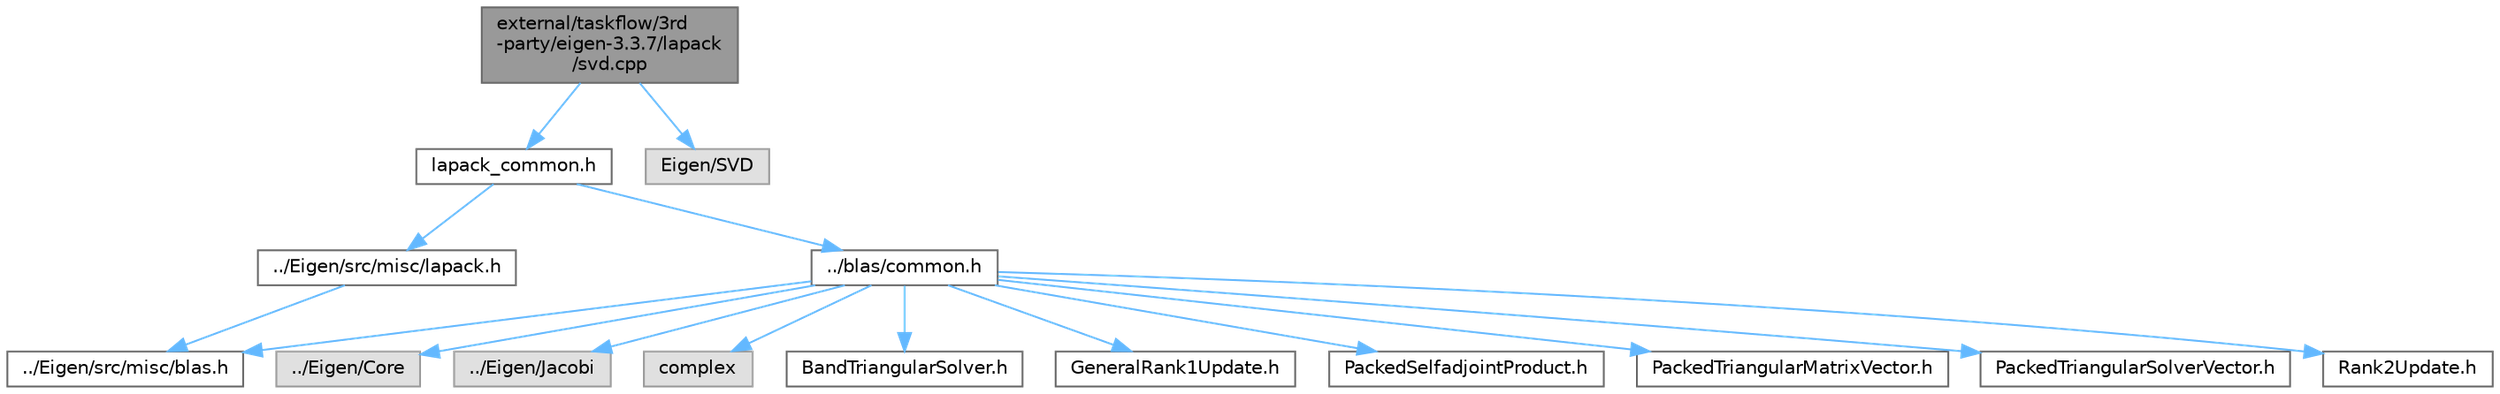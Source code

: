 digraph "external/taskflow/3rd-party/eigen-3.3.7/lapack/svd.cpp"
{
 // LATEX_PDF_SIZE
  bgcolor="transparent";
  edge [fontname=Helvetica,fontsize=10,labelfontname=Helvetica,labelfontsize=10];
  node [fontname=Helvetica,fontsize=10,shape=box,height=0.2,width=0.4];
  Node1 [id="Node000001",label="external/taskflow/3rd\l-party/eigen-3.3.7/lapack\l/svd.cpp",height=0.2,width=0.4,color="gray40", fillcolor="grey60", style="filled", fontcolor="black",tooltip=" "];
  Node1 -> Node2 [id="edge16_Node000001_Node000002",color="steelblue1",style="solid",tooltip=" "];
  Node2 [id="Node000002",label="lapack_common.h",height=0.2,width=0.4,color="grey40", fillcolor="white", style="filled",URL="$lapack__common_8h.html",tooltip=" "];
  Node2 -> Node3 [id="edge17_Node000002_Node000003",color="steelblue1",style="solid",tooltip=" "];
  Node3 [id="Node000003",label="../blas/common.h",height=0.2,width=0.4,color="grey40", fillcolor="white", style="filled",URL="$external_2taskflow_23rd-party_2eigen-3_83_87_2blas_2common_8h.html",tooltip=" "];
  Node3 -> Node4 [id="edge18_Node000003_Node000004",color="steelblue1",style="solid",tooltip=" "];
  Node4 [id="Node000004",label="../Eigen/Core",height=0.2,width=0.4,color="grey60", fillcolor="#E0E0E0", style="filled",tooltip=" "];
  Node3 -> Node5 [id="edge19_Node000003_Node000005",color="steelblue1",style="solid",tooltip=" "];
  Node5 [id="Node000005",label="../Eigen/Jacobi",height=0.2,width=0.4,color="grey60", fillcolor="#E0E0E0", style="filled",tooltip=" "];
  Node3 -> Node6 [id="edge20_Node000003_Node000006",color="steelblue1",style="solid",tooltip=" "];
  Node6 [id="Node000006",label="complex",height=0.2,width=0.4,color="grey60", fillcolor="#E0E0E0", style="filled",tooltip=" "];
  Node3 -> Node7 [id="edge21_Node000003_Node000007",color="steelblue1",style="solid",tooltip=" "];
  Node7 [id="Node000007",label="../Eigen/src/misc/blas.h",height=0.2,width=0.4,color="grey40", fillcolor="white", style="filled",URL="$_eigen_2src_2misc_2blas_8h.html",tooltip=" "];
  Node3 -> Node8 [id="edge22_Node000003_Node000008",color="steelblue1",style="solid",tooltip=" "];
  Node8 [id="Node000008",label="BandTriangularSolver.h",height=0.2,width=0.4,color="grey40", fillcolor="white", style="filled",URL="$_band_triangular_solver_8h.html",tooltip=" "];
  Node3 -> Node9 [id="edge23_Node000003_Node000009",color="steelblue1",style="solid",tooltip=" "];
  Node9 [id="Node000009",label="GeneralRank1Update.h",height=0.2,width=0.4,color="grey40", fillcolor="white", style="filled",URL="$_general_rank1_update_8h.html",tooltip=" "];
  Node3 -> Node10 [id="edge24_Node000003_Node000010",color="steelblue1",style="solid",tooltip=" "];
  Node10 [id="Node000010",label="PackedSelfadjointProduct.h",height=0.2,width=0.4,color="grey40", fillcolor="white", style="filled",URL="$_packed_selfadjoint_product_8h.html",tooltip=" "];
  Node3 -> Node11 [id="edge25_Node000003_Node000011",color="steelblue1",style="solid",tooltip=" "];
  Node11 [id="Node000011",label="PackedTriangularMatrixVector.h",height=0.2,width=0.4,color="grey40", fillcolor="white", style="filled",URL="$_packed_triangular_matrix_vector_8h.html",tooltip=" "];
  Node3 -> Node12 [id="edge26_Node000003_Node000012",color="steelblue1",style="solid",tooltip=" "];
  Node12 [id="Node000012",label="PackedTriangularSolverVector.h",height=0.2,width=0.4,color="grey40", fillcolor="white", style="filled",URL="$_packed_triangular_solver_vector_8h.html",tooltip=" "];
  Node3 -> Node13 [id="edge27_Node000003_Node000013",color="steelblue1",style="solid",tooltip=" "];
  Node13 [id="Node000013",label="Rank2Update.h",height=0.2,width=0.4,color="grey40", fillcolor="white", style="filled",URL="$_rank2_update_8h.html",tooltip=" "];
  Node2 -> Node14 [id="edge28_Node000002_Node000014",color="steelblue1",style="solid",tooltip=" "];
  Node14 [id="Node000014",label="../Eigen/src/misc/lapack.h",height=0.2,width=0.4,color="grey40", fillcolor="white", style="filled",URL="$lapack_8h.html",tooltip=" "];
  Node14 -> Node7 [id="edge29_Node000014_Node000007",color="steelblue1",style="solid",tooltip=" "];
  Node1 -> Node15 [id="edge30_Node000001_Node000015",color="steelblue1",style="solid",tooltip=" "];
  Node15 [id="Node000015",label="Eigen/SVD",height=0.2,width=0.4,color="grey60", fillcolor="#E0E0E0", style="filled",tooltip=" "];
}
